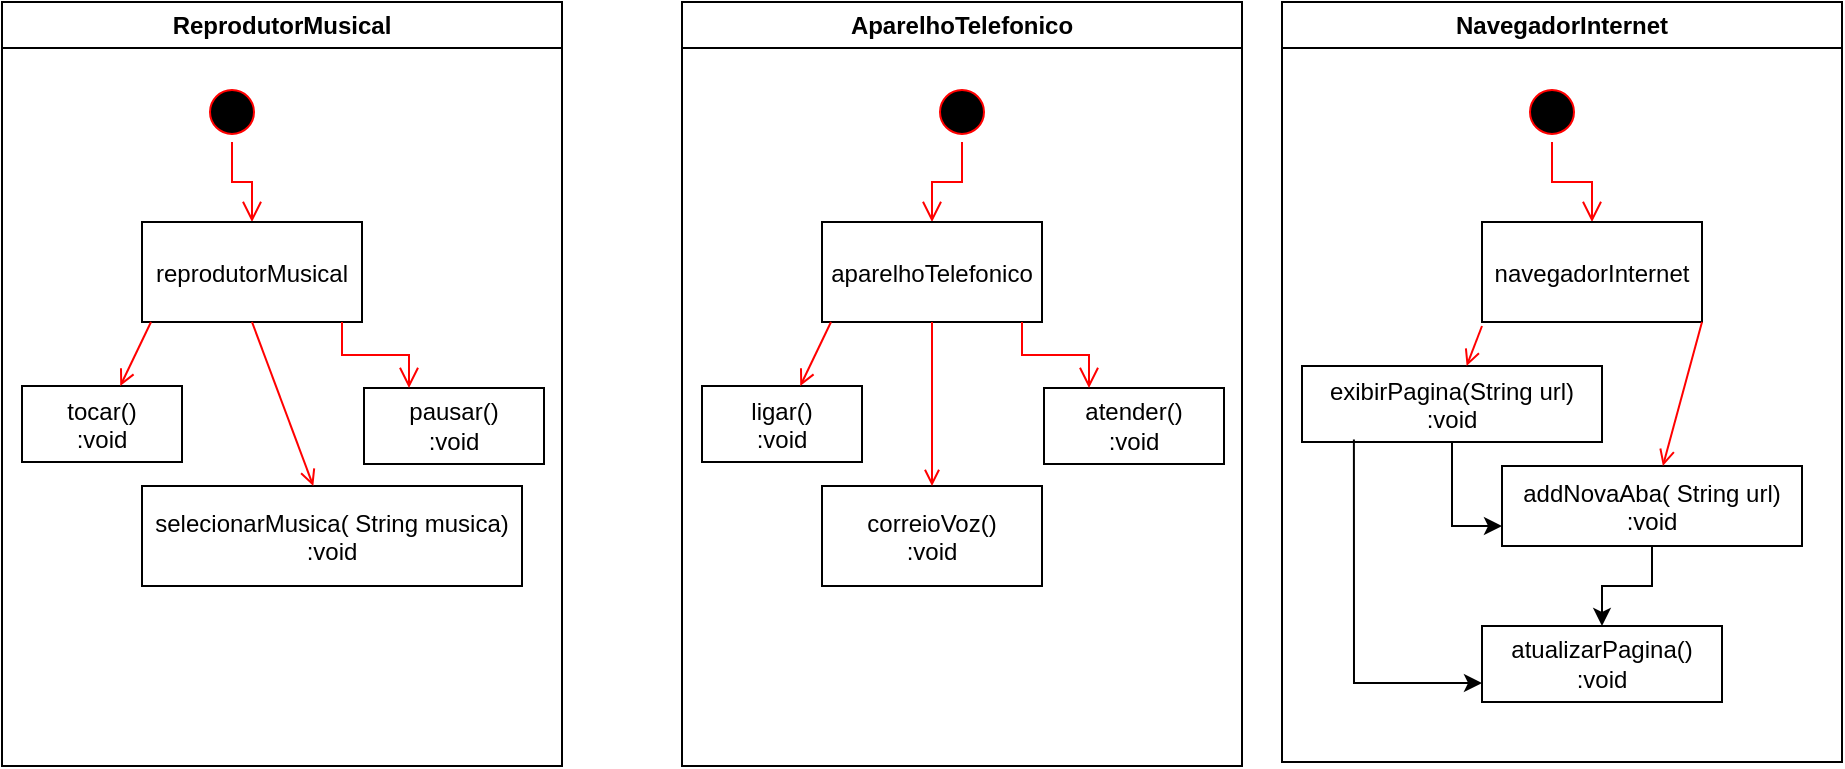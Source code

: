 <mxfile version="22.0.2" type="device">
  <diagram name="Page-1" id="e7e014a7-5840-1c2e-5031-d8a46d1fe8dd">
    <mxGraphModel dx="1002" dy="543" grid="1" gridSize="10" guides="1" tooltips="1" connect="1" arrows="1" fold="1" page="1" pageScale="1" pageWidth="1169" pageHeight="826" background="none" math="0" shadow="0">
      <root>
        <mxCell id="0" />
        <mxCell id="1" parent="0" />
        <mxCell id="3" value="AparelhoTelefonico" style="swimlane;whiteSpace=wrap" parent="1" vertex="1">
          <mxGeometry x="380" y="120" width="280" height="382" as="geometry" />
        </mxCell>
        <mxCell id="13" value="" style="ellipse;shape=startState;fillColor=#000000;strokeColor=#ff0000;" parent="3" vertex="1">
          <mxGeometry x="125" y="40" width="30" height="30" as="geometry" />
        </mxCell>
        <mxCell id="14" value="" style="edgeStyle=elbowEdgeStyle;elbow=vertical;verticalAlign=bottom;endArrow=open;endSize=8;strokeColor=#FF0000;endFill=1;rounded=0" parent="3" source="13" target="15" edge="1">
          <mxGeometry x="40" y="20" as="geometry">
            <mxPoint x="55" y="90" as="targetPoint" />
          </mxGeometry>
        </mxCell>
        <mxCell id="15" value="aparelhoTelefonico" style="" parent="3" vertex="1">
          <mxGeometry x="70" y="110" width="110" height="50" as="geometry" />
        </mxCell>
        <mxCell id="16" value="ligar()&#xa;:void" style="" parent="3" vertex="1">
          <mxGeometry x="10" y="192" width="80" height="38" as="geometry" />
        </mxCell>
        <mxCell id="17" value="" style="endArrow=open;strokeColor=#FF0000;endFill=1;rounded=0" parent="3" target="16" edge="1">
          <mxGeometry relative="1" as="geometry">
            <mxPoint x="74.5" y="160" as="sourcePoint" />
            <mxPoint x="75" y="202" as="targetPoint" />
          </mxGeometry>
        </mxCell>
        <mxCell id="18" value="correioVoz()&#xa;:void" style="" parent="3" vertex="1">
          <mxGeometry x="70" y="242" width="110" height="50" as="geometry" />
        </mxCell>
        <mxCell id="19" value="" style="endArrow=open;strokeColor=#FF0000;endFill=1;rounded=0;exitX=0.5;exitY=1;exitDx=0;exitDy=0;" parent="3" source="15" target="18" edge="1">
          <mxGeometry relative="1" as="geometry" />
        </mxCell>
        <mxCell id="Hv0wLCCCTEPsuRkm6BLP-42" value="atender()&lt;br&gt;:void" style="rounded=0;whiteSpace=wrap;html=1;" vertex="1" parent="3">
          <mxGeometry x="181" y="193" width="90" height="38" as="geometry" />
        </mxCell>
        <mxCell id="Hv0wLCCCTEPsuRkm6BLP-43" value="" style="edgeStyle=elbowEdgeStyle;elbow=vertical;verticalAlign=bottom;endArrow=open;endSize=8;strokeColor=#FF0000;endFill=1;rounded=0;entryX=0.25;entryY=0;entryDx=0;entryDy=0;" edge="1" parent="3" target="Hv0wLCCCTEPsuRkm6BLP-42">
          <mxGeometry x="-340" y="-108" as="geometry">
            <mxPoint x="170" y="200" as="targetPoint" />
            <mxPoint x="170" y="160" as="sourcePoint" />
          </mxGeometry>
        </mxCell>
        <mxCell id="4" value="NavegadorInternet" style="swimlane;whiteSpace=wrap" parent="1" vertex="1">
          <mxGeometry x="680" y="120" width="280" height="380" as="geometry" />
        </mxCell>
        <mxCell id="Hv0wLCCCTEPsuRkm6BLP-47" value="" style="ellipse;shape=startState;fillColor=#000000;strokeColor=#ff0000;" vertex="1" parent="4">
          <mxGeometry x="120" y="40" width="30" height="30" as="geometry" />
        </mxCell>
        <mxCell id="Hv0wLCCCTEPsuRkm6BLP-48" value="" style="edgeStyle=elbowEdgeStyle;elbow=vertical;verticalAlign=bottom;endArrow=open;endSize=8;strokeColor=#FF0000;endFill=1;rounded=0" edge="1" parent="4" source="Hv0wLCCCTEPsuRkm6BLP-47" target="Hv0wLCCCTEPsuRkm6BLP-49">
          <mxGeometry x="-640" y="-108" as="geometry">
            <mxPoint x="55" y="90" as="targetPoint" />
          </mxGeometry>
        </mxCell>
        <mxCell id="Hv0wLCCCTEPsuRkm6BLP-49" value="navegadorInternet" style="" vertex="1" parent="4">
          <mxGeometry x="100" y="110" width="110" height="50" as="geometry" />
        </mxCell>
        <mxCell id="Hv0wLCCCTEPsuRkm6BLP-69" value="" style="edgeStyle=orthogonalEdgeStyle;rounded=0;orthogonalLoop=1;jettySize=auto;html=1;entryX=0;entryY=0.75;entryDx=0;entryDy=0;" edge="1" parent="4" source="Hv0wLCCCTEPsuRkm6BLP-50" target="Hv0wLCCCTEPsuRkm6BLP-52">
          <mxGeometry relative="1" as="geometry">
            <mxPoint x="150" y="302" as="targetPoint" />
          </mxGeometry>
        </mxCell>
        <mxCell id="Hv0wLCCCTEPsuRkm6BLP-50" value="exibirPagina(String url)&#xa;:void" style="" vertex="1" parent="4">
          <mxGeometry x="10" y="182" width="150" height="38" as="geometry" />
        </mxCell>
        <mxCell id="Hv0wLCCCTEPsuRkm6BLP-51" value="" style="endArrow=open;strokeColor=#FF0000;endFill=1;rounded=0" edge="1" parent="4" target="Hv0wLCCCTEPsuRkm6BLP-50">
          <mxGeometry relative="1" as="geometry">
            <mxPoint x="100" y="162" as="sourcePoint" />
            <mxPoint x="75" y="202" as="targetPoint" />
          </mxGeometry>
        </mxCell>
        <mxCell id="Hv0wLCCCTEPsuRkm6BLP-67" style="edgeStyle=orthogonalEdgeStyle;rounded=0;orthogonalLoop=1;jettySize=auto;html=1;entryX=0.5;entryY=0;entryDx=0;entryDy=0;" edge="1" parent="4" source="Hv0wLCCCTEPsuRkm6BLP-52" target="Hv0wLCCCTEPsuRkm6BLP-54">
          <mxGeometry relative="1" as="geometry">
            <mxPoint x="185" y="332" as="targetPoint" />
          </mxGeometry>
        </mxCell>
        <mxCell id="Hv0wLCCCTEPsuRkm6BLP-52" value="addNovaAba( String url)&#xa;:void" style="" vertex="1" parent="4">
          <mxGeometry x="110" y="232" width="150" height="40" as="geometry" />
        </mxCell>
        <mxCell id="Hv0wLCCCTEPsuRkm6BLP-53" value="" style="endArrow=open;strokeColor=#FF0000;endFill=1;rounded=0;exitX=1;exitY=1;exitDx=0;exitDy=0;" edge="1" parent="4" source="Hv0wLCCCTEPsuRkm6BLP-49" target="Hv0wLCCCTEPsuRkm6BLP-52">
          <mxGeometry relative="1" as="geometry">
            <mxPoint x="160" y="162" as="sourcePoint" />
            <Array as="points" />
          </mxGeometry>
        </mxCell>
        <mxCell id="Hv0wLCCCTEPsuRkm6BLP-54" value="atualizarPagina()&lt;br&gt;:void" style="rounded=0;whiteSpace=wrap;html=1;" vertex="1" parent="4">
          <mxGeometry x="100" y="312" width="120" height="38" as="geometry" />
        </mxCell>
        <mxCell id="Hv0wLCCCTEPsuRkm6BLP-66" style="edgeStyle=orthogonalEdgeStyle;rounded=0;orthogonalLoop=1;jettySize=auto;html=1;exitX=0.173;exitY=0.968;exitDx=0;exitDy=0;exitPerimeter=0;entryX=0;entryY=0.75;entryDx=0;entryDy=0;" edge="1" parent="4" source="Hv0wLCCCTEPsuRkm6BLP-50" target="Hv0wLCCCTEPsuRkm6BLP-54">
          <mxGeometry relative="1" as="geometry">
            <mxPoint x="70" y="332" as="targetPoint" />
          </mxGeometry>
        </mxCell>
        <mxCell id="Hv0wLCCCTEPsuRkm6BLP-56" value="ReprodutorMusical" style="swimlane;whiteSpace=wrap" vertex="1" parent="1">
          <mxGeometry x="40" y="120" width="280" height="382" as="geometry" />
        </mxCell>
        <mxCell id="Hv0wLCCCTEPsuRkm6BLP-57" value="" style="ellipse;shape=startState;fillColor=#000000;strokeColor=#ff0000;" vertex="1" parent="Hv0wLCCCTEPsuRkm6BLP-56">
          <mxGeometry x="100" y="40" width="30" height="30" as="geometry" />
        </mxCell>
        <mxCell id="Hv0wLCCCTEPsuRkm6BLP-58" value="" style="edgeStyle=elbowEdgeStyle;elbow=vertical;verticalAlign=bottom;endArrow=open;endSize=8;strokeColor=#FF0000;endFill=1;rounded=0" edge="1" parent="Hv0wLCCCTEPsuRkm6BLP-56" source="Hv0wLCCCTEPsuRkm6BLP-57" target="Hv0wLCCCTEPsuRkm6BLP-59">
          <mxGeometry x="40" y="20" as="geometry">
            <mxPoint x="55" y="90" as="targetPoint" />
          </mxGeometry>
        </mxCell>
        <mxCell id="Hv0wLCCCTEPsuRkm6BLP-59" value="reprodutorMusical" style="" vertex="1" parent="Hv0wLCCCTEPsuRkm6BLP-56">
          <mxGeometry x="70" y="110" width="110" height="50" as="geometry" />
        </mxCell>
        <mxCell id="Hv0wLCCCTEPsuRkm6BLP-60" value="tocar()&#xa;:void" style="" vertex="1" parent="Hv0wLCCCTEPsuRkm6BLP-56">
          <mxGeometry x="10" y="192" width="80" height="38" as="geometry" />
        </mxCell>
        <mxCell id="Hv0wLCCCTEPsuRkm6BLP-61" value="" style="endArrow=open;strokeColor=#FF0000;endFill=1;rounded=0" edge="1" parent="Hv0wLCCCTEPsuRkm6BLP-56" target="Hv0wLCCCTEPsuRkm6BLP-60">
          <mxGeometry relative="1" as="geometry">
            <mxPoint x="74.5" y="160" as="sourcePoint" />
            <mxPoint x="75" y="202" as="targetPoint" />
          </mxGeometry>
        </mxCell>
        <mxCell id="Hv0wLCCCTEPsuRkm6BLP-62" value="selecionarMusica( String musica)&#xa;:void" style="" vertex="1" parent="Hv0wLCCCTEPsuRkm6BLP-56">
          <mxGeometry x="70" y="242" width="190" height="50" as="geometry" />
        </mxCell>
        <mxCell id="Hv0wLCCCTEPsuRkm6BLP-63" value="" style="endArrow=open;strokeColor=#FF0000;endFill=1;rounded=0;exitX=0.5;exitY=1;exitDx=0;exitDy=0;" edge="1" parent="Hv0wLCCCTEPsuRkm6BLP-56" source="Hv0wLCCCTEPsuRkm6BLP-59" target="Hv0wLCCCTEPsuRkm6BLP-62">
          <mxGeometry relative="1" as="geometry" />
        </mxCell>
        <mxCell id="Hv0wLCCCTEPsuRkm6BLP-64" value="pausar()&lt;br&gt;:void" style="rounded=0;whiteSpace=wrap;html=1;" vertex="1" parent="Hv0wLCCCTEPsuRkm6BLP-56">
          <mxGeometry x="181" y="193" width="90" height="38" as="geometry" />
        </mxCell>
        <mxCell id="Hv0wLCCCTEPsuRkm6BLP-65" value="" style="edgeStyle=elbowEdgeStyle;elbow=vertical;verticalAlign=bottom;endArrow=open;endSize=8;strokeColor=#FF0000;endFill=1;rounded=0;entryX=0.25;entryY=0;entryDx=0;entryDy=0;" edge="1" parent="Hv0wLCCCTEPsuRkm6BLP-56" target="Hv0wLCCCTEPsuRkm6BLP-64">
          <mxGeometry x="-340" y="-108" as="geometry">
            <mxPoint x="170" y="200" as="targetPoint" />
            <mxPoint x="170" y="160" as="sourcePoint" />
          </mxGeometry>
        </mxCell>
      </root>
    </mxGraphModel>
  </diagram>
</mxfile>
